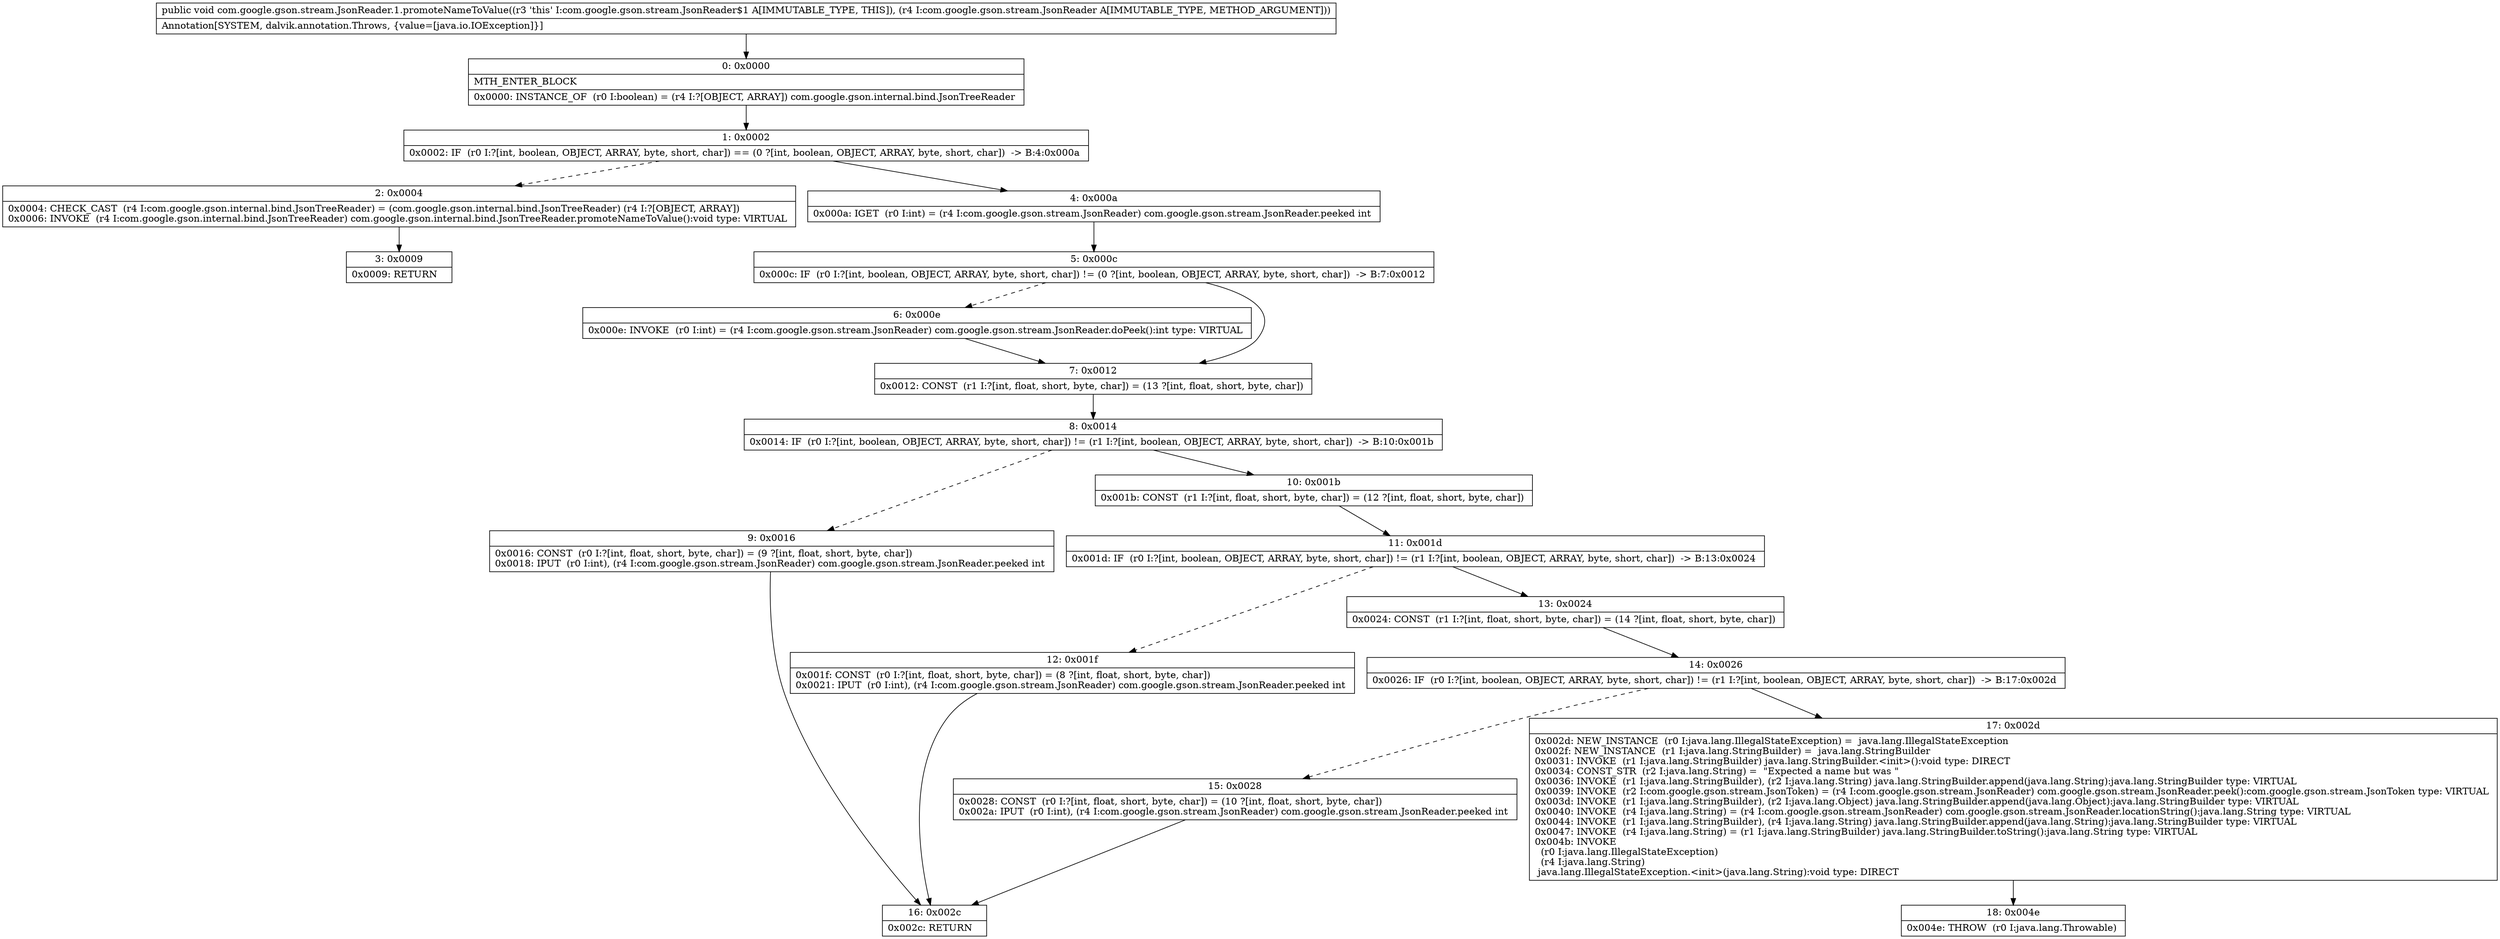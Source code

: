 digraph "CFG forcom.google.gson.stream.JsonReader.1.promoteNameToValue(Lcom\/google\/gson\/stream\/JsonReader;)V" {
Node_0 [shape=record,label="{0\:\ 0x0000|MTH_ENTER_BLOCK\l|0x0000: INSTANCE_OF  (r0 I:boolean) = (r4 I:?[OBJECT, ARRAY]) com.google.gson.internal.bind.JsonTreeReader \l}"];
Node_1 [shape=record,label="{1\:\ 0x0002|0x0002: IF  (r0 I:?[int, boolean, OBJECT, ARRAY, byte, short, char]) == (0 ?[int, boolean, OBJECT, ARRAY, byte, short, char])  \-\> B:4:0x000a \l}"];
Node_2 [shape=record,label="{2\:\ 0x0004|0x0004: CHECK_CAST  (r4 I:com.google.gson.internal.bind.JsonTreeReader) = (com.google.gson.internal.bind.JsonTreeReader) (r4 I:?[OBJECT, ARRAY]) \l0x0006: INVOKE  (r4 I:com.google.gson.internal.bind.JsonTreeReader) com.google.gson.internal.bind.JsonTreeReader.promoteNameToValue():void type: VIRTUAL \l}"];
Node_3 [shape=record,label="{3\:\ 0x0009|0x0009: RETURN   \l}"];
Node_4 [shape=record,label="{4\:\ 0x000a|0x000a: IGET  (r0 I:int) = (r4 I:com.google.gson.stream.JsonReader) com.google.gson.stream.JsonReader.peeked int \l}"];
Node_5 [shape=record,label="{5\:\ 0x000c|0x000c: IF  (r0 I:?[int, boolean, OBJECT, ARRAY, byte, short, char]) != (0 ?[int, boolean, OBJECT, ARRAY, byte, short, char])  \-\> B:7:0x0012 \l}"];
Node_6 [shape=record,label="{6\:\ 0x000e|0x000e: INVOKE  (r0 I:int) = (r4 I:com.google.gson.stream.JsonReader) com.google.gson.stream.JsonReader.doPeek():int type: VIRTUAL \l}"];
Node_7 [shape=record,label="{7\:\ 0x0012|0x0012: CONST  (r1 I:?[int, float, short, byte, char]) = (13 ?[int, float, short, byte, char]) \l}"];
Node_8 [shape=record,label="{8\:\ 0x0014|0x0014: IF  (r0 I:?[int, boolean, OBJECT, ARRAY, byte, short, char]) != (r1 I:?[int, boolean, OBJECT, ARRAY, byte, short, char])  \-\> B:10:0x001b \l}"];
Node_9 [shape=record,label="{9\:\ 0x0016|0x0016: CONST  (r0 I:?[int, float, short, byte, char]) = (9 ?[int, float, short, byte, char]) \l0x0018: IPUT  (r0 I:int), (r4 I:com.google.gson.stream.JsonReader) com.google.gson.stream.JsonReader.peeked int \l}"];
Node_10 [shape=record,label="{10\:\ 0x001b|0x001b: CONST  (r1 I:?[int, float, short, byte, char]) = (12 ?[int, float, short, byte, char]) \l}"];
Node_11 [shape=record,label="{11\:\ 0x001d|0x001d: IF  (r0 I:?[int, boolean, OBJECT, ARRAY, byte, short, char]) != (r1 I:?[int, boolean, OBJECT, ARRAY, byte, short, char])  \-\> B:13:0x0024 \l}"];
Node_12 [shape=record,label="{12\:\ 0x001f|0x001f: CONST  (r0 I:?[int, float, short, byte, char]) = (8 ?[int, float, short, byte, char]) \l0x0021: IPUT  (r0 I:int), (r4 I:com.google.gson.stream.JsonReader) com.google.gson.stream.JsonReader.peeked int \l}"];
Node_13 [shape=record,label="{13\:\ 0x0024|0x0024: CONST  (r1 I:?[int, float, short, byte, char]) = (14 ?[int, float, short, byte, char]) \l}"];
Node_14 [shape=record,label="{14\:\ 0x0026|0x0026: IF  (r0 I:?[int, boolean, OBJECT, ARRAY, byte, short, char]) != (r1 I:?[int, boolean, OBJECT, ARRAY, byte, short, char])  \-\> B:17:0x002d \l}"];
Node_15 [shape=record,label="{15\:\ 0x0028|0x0028: CONST  (r0 I:?[int, float, short, byte, char]) = (10 ?[int, float, short, byte, char]) \l0x002a: IPUT  (r0 I:int), (r4 I:com.google.gson.stream.JsonReader) com.google.gson.stream.JsonReader.peeked int \l}"];
Node_16 [shape=record,label="{16\:\ 0x002c|0x002c: RETURN   \l}"];
Node_17 [shape=record,label="{17\:\ 0x002d|0x002d: NEW_INSTANCE  (r0 I:java.lang.IllegalStateException) =  java.lang.IllegalStateException \l0x002f: NEW_INSTANCE  (r1 I:java.lang.StringBuilder) =  java.lang.StringBuilder \l0x0031: INVOKE  (r1 I:java.lang.StringBuilder) java.lang.StringBuilder.\<init\>():void type: DIRECT \l0x0034: CONST_STR  (r2 I:java.lang.String) =  \"Expected a name but was \" \l0x0036: INVOKE  (r1 I:java.lang.StringBuilder), (r2 I:java.lang.String) java.lang.StringBuilder.append(java.lang.String):java.lang.StringBuilder type: VIRTUAL \l0x0039: INVOKE  (r2 I:com.google.gson.stream.JsonToken) = (r4 I:com.google.gson.stream.JsonReader) com.google.gson.stream.JsonReader.peek():com.google.gson.stream.JsonToken type: VIRTUAL \l0x003d: INVOKE  (r1 I:java.lang.StringBuilder), (r2 I:java.lang.Object) java.lang.StringBuilder.append(java.lang.Object):java.lang.StringBuilder type: VIRTUAL \l0x0040: INVOKE  (r4 I:java.lang.String) = (r4 I:com.google.gson.stream.JsonReader) com.google.gson.stream.JsonReader.locationString():java.lang.String type: VIRTUAL \l0x0044: INVOKE  (r1 I:java.lang.StringBuilder), (r4 I:java.lang.String) java.lang.StringBuilder.append(java.lang.String):java.lang.StringBuilder type: VIRTUAL \l0x0047: INVOKE  (r4 I:java.lang.String) = (r1 I:java.lang.StringBuilder) java.lang.StringBuilder.toString():java.lang.String type: VIRTUAL \l0x004b: INVOKE  \l  (r0 I:java.lang.IllegalStateException)\l  (r4 I:java.lang.String)\l java.lang.IllegalStateException.\<init\>(java.lang.String):void type: DIRECT \l}"];
Node_18 [shape=record,label="{18\:\ 0x004e|0x004e: THROW  (r0 I:java.lang.Throwable) \l}"];
MethodNode[shape=record,label="{public void com.google.gson.stream.JsonReader.1.promoteNameToValue((r3 'this' I:com.google.gson.stream.JsonReader$1 A[IMMUTABLE_TYPE, THIS]), (r4 I:com.google.gson.stream.JsonReader A[IMMUTABLE_TYPE, METHOD_ARGUMENT]))  | Annotation[SYSTEM, dalvik.annotation.Throws, \{value=[java.io.IOException]\}]\l}"];
MethodNode -> Node_0;
Node_0 -> Node_1;
Node_1 -> Node_2[style=dashed];
Node_1 -> Node_4;
Node_2 -> Node_3;
Node_4 -> Node_5;
Node_5 -> Node_6[style=dashed];
Node_5 -> Node_7;
Node_6 -> Node_7;
Node_7 -> Node_8;
Node_8 -> Node_9[style=dashed];
Node_8 -> Node_10;
Node_9 -> Node_16;
Node_10 -> Node_11;
Node_11 -> Node_12[style=dashed];
Node_11 -> Node_13;
Node_12 -> Node_16;
Node_13 -> Node_14;
Node_14 -> Node_15[style=dashed];
Node_14 -> Node_17;
Node_15 -> Node_16;
Node_17 -> Node_18;
}


